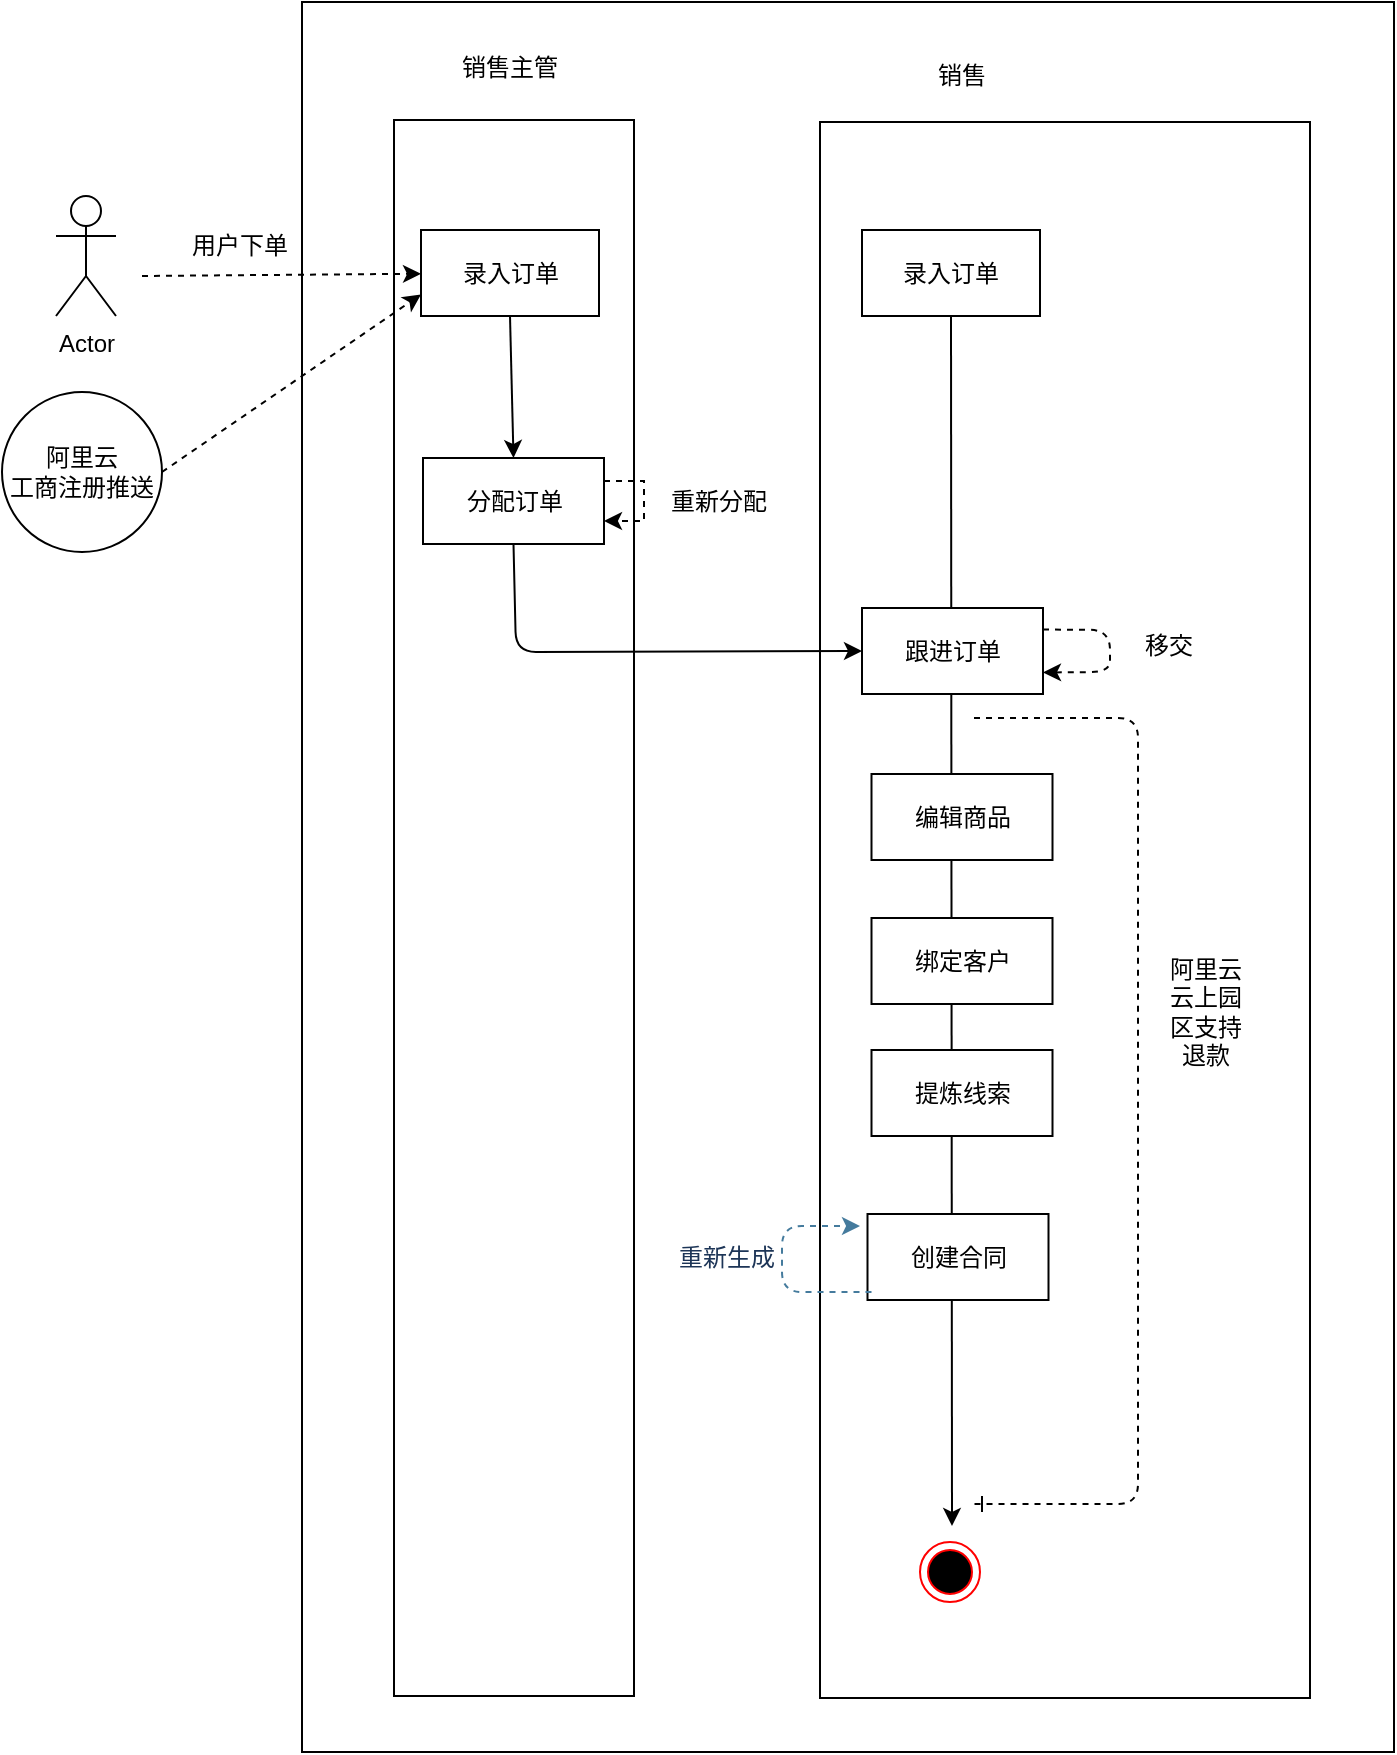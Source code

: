 <mxfile version="13.8.0" type="github">
  <diagram id="0kANJm1IUDnJ0ima7EeY" name="第 1 页">
    <mxGraphModel dx="1822" dy="1305" grid="0" gridSize="10" guides="1" tooltips="1" connect="1" arrows="1" fold="1" page="0" pageScale="1" pageWidth="827" pageHeight="1169" math="0" shadow="0">
      <root>
        <mxCell id="0" />
        <mxCell id="1" parent="0" />
        <mxCell id="hOs8OLgjV98b7IrEy1Tw-46" value="" style="rounded=0;whiteSpace=wrap;html=1;" vertex="1" parent="1">
          <mxGeometry y="-67" width="546" height="875" as="geometry" />
        </mxCell>
        <mxCell id="hOs8OLgjV98b7IrEy1Tw-2" value="" style="rounded=0;whiteSpace=wrap;html=1;" vertex="1" parent="1">
          <mxGeometry x="46" y="-8" width="120" height="788" as="geometry" />
        </mxCell>
        <mxCell id="hOs8OLgjV98b7IrEy1Tw-3" value="" style="rounded=0;whiteSpace=wrap;html=1;" vertex="1" parent="1">
          <mxGeometry x="259" y="-7" width="245" height="788" as="geometry" />
        </mxCell>
        <mxCell id="hOs8OLgjV98b7IrEy1Tw-4" value="销售主管" style="text;html=1;strokeColor=none;fillColor=none;align=center;verticalAlign=middle;whiteSpace=wrap;rounded=0;" vertex="1" parent="1">
          <mxGeometry x="69" y="-44" width="70" height="20" as="geometry" />
        </mxCell>
        <mxCell id="hOs8OLgjV98b7IrEy1Tw-5" value="销售" style="text;html=1;strokeColor=none;fillColor=none;align=center;verticalAlign=middle;whiteSpace=wrap;rounded=0;" vertex="1" parent="1">
          <mxGeometry x="310" y="-40" width="40" height="20" as="geometry" />
        </mxCell>
        <mxCell id="hOs8OLgjV98b7IrEy1Tw-6" value="录入订单" style="rounded=0;whiteSpace=wrap;html=1;" vertex="1" parent="1">
          <mxGeometry x="59.5" y="47" width="89" height="43" as="geometry" />
        </mxCell>
        <mxCell id="hOs8OLgjV98b7IrEy1Tw-7" value="分配订单" style="rounded=0;whiteSpace=wrap;html=1;" vertex="1" parent="1">
          <mxGeometry x="60.5" y="161" width="90.5" height="43" as="geometry" />
        </mxCell>
        <mxCell id="hOs8OLgjV98b7IrEy1Tw-8" style="edgeStyle=orthogonalEdgeStyle;rounded=0;orthogonalLoop=1;jettySize=auto;html=1;dashed=1;" edge="1" parent="1" source="hOs8OLgjV98b7IrEy1Tw-7" target="hOs8OLgjV98b7IrEy1Tw-7">
          <mxGeometry relative="1" as="geometry" />
        </mxCell>
        <mxCell id="hOs8OLgjV98b7IrEy1Tw-9" value="重新分配" style="text;html=1;strokeColor=none;fillColor=none;align=center;verticalAlign=middle;whiteSpace=wrap;rounded=0;" vertex="1" parent="1">
          <mxGeometry x="181" y="173" width="55" height="20" as="geometry" />
        </mxCell>
        <mxCell id="hOs8OLgjV98b7IrEy1Tw-10" value="录入订单" style="rounded=0;whiteSpace=wrap;html=1;" vertex="1" parent="1">
          <mxGeometry x="280" y="47" width="89" height="43" as="geometry" />
        </mxCell>
        <mxCell id="hOs8OLgjV98b7IrEy1Tw-16" value="" style="endArrow=classic;html=1;entryX=0;entryY=0.5;entryDx=0;entryDy=0;exitX=0.5;exitY=1;exitDx=0;exitDy=0;" edge="1" parent="1" source="hOs8OLgjV98b7IrEy1Tw-7" target="hOs8OLgjV98b7IrEy1Tw-14">
          <mxGeometry width="50" height="50" relative="1" as="geometry">
            <mxPoint x="221" y="296" as="sourcePoint" />
            <mxPoint x="271" y="246" as="targetPoint" />
            <Array as="points">
              <mxPoint x="107" y="258" />
            </Array>
          </mxGeometry>
        </mxCell>
        <mxCell id="hOs8OLgjV98b7IrEy1Tw-17" value="" style="endArrow=classic;html=1;exitX=0.5;exitY=1;exitDx=0;exitDy=0;entryX=0.5;entryY=0;entryDx=0;entryDy=0;" edge="1" parent="1" source="hOs8OLgjV98b7IrEy1Tw-6" target="hOs8OLgjV98b7IrEy1Tw-7">
          <mxGeometry width="50" height="50" relative="1" as="geometry">
            <mxPoint x="102" y="139" as="sourcePoint" />
            <mxPoint x="152" y="89" as="targetPoint" />
          </mxGeometry>
        </mxCell>
        <mxCell id="hOs8OLgjV98b7IrEy1Tw-24" value="" style="endArrow=classic;html=1;exitX=1;exitY=0.25;exitDx=0;exitDy=0;entryX=1;entryY=0.75;entryDx=0;entryDy=0;dashed=1;" edge="1" parent="1" source="hOs8OLgjV98b7IrEy1Tw-14" target="hOs8OLgjV98b7IrEy1Tw-14">
          <mxGeometry width="50" height="50" relative="1" as="geometry">
            <mxPoint x="383" y="284" as="sourcePoint" />
            <mxPoint x="433" y="234" as="targetPoint" />
            <Array as="points">
              <mxPoint x="404" y="247" />
              <mxPoint x="404" y="268" />
            </Array>
          </mxGeometry>
        </mxCell>
        <mxCell id="hOs8OLgjV98b7IrEy1Tw-25" value="移交" style="text;html=1;strokeColor=none;fillColor=none;align=center;verticalAlign=middle;whiteSpace=wrap;rounded=0;" vertex="1" parent="1">
          <mxGeometry x="406" y="245" width="55" height="20" as="geometry" />
        </mxCell>
        <mxCell id="hOs8OLgjV98b7IrEy1Tw-30" value="" style="endArrow=classic;html=1;exitX=0.5;exitY=1;exitDx=0;exitDy=0;" edge="1" parent="1" source="hOs8OLgjV98b7IrEy1Tw-10">
          <mxGeometry width="50" height="50" relative="1" as="geometry">
            <mxPoint x="329.573" y="90" as="sourcePoint" />
            <mxPoint x="325" y="695" as="targetPoint" />
          </mxGeometry>
        </mxCell>
        <mxCell id="hOs8OLgjV98b7IrEy1Tw-31" value="" style="ellipse;html=1;shape=endState;fillColor=#000000;strokeColor=#ff0000;" vertex="1" parent="1">
          <mxGeometry x="309" y="703" width="30" height="30" as="geometry" />
        </mxCell>
        <mxCell id="hOs8OLgjV98b7IrEy1Tw-32" value="Actor" style="shape=umlActor;verticalLabelPosition=bottom;verticalAlign=top;html=1;" vertex="1" parent="1">
          <mxGeometry x="-123" y="30" width="30" height="60" as="geometry" />
        </mxCell>
        <mxCell id="hOs8OLgjV98b7IrEy1Tw-38" value="" style="endArrow=classic;html=1;dashed=1;" edge="1" parent="1" target="hOs8OLgjV98b7IrEy1Tw-6">
          <mxGeometry width="50" height="50" relative="1" as="geometry">
            <mxPoint x="-80" y="70" as="sourcePoint" />
            <mxPoint x="-30" y="39" as="targetPoint" />
          </mxGeometry>
        </mxCell>
        <mxCell id="hOs8OLgjV98b7IrEy1Tw-39" value="用户下单" style="text;html=1;strokeColor=none;fillColor=none;align=center;verticalAlign=middle;whiteSpace=wrap;rounded=0;" vertex="1" parent="1">
          <mxGeometry x="-64" y="45" width="66" height="20" as="geometry" />
        </mxCell>
        <mxCell id="hOs8OLgjV98b7IrEy1Tw-40" value="阿里云&lt;br&gt;工商注册推送" style="ellipse;whiteSpace=wrap;html=1;aspect=fixed;" vertex="1" parent="1">
          <mxGeometry x="-150" y="128" width="80" height="80" as="geometry" />
        </mxCell>
        <mxCell id="hOs8OLgjV98b7IrEy1Tw-41" value="" style="endArrow=classic;html=1;dashed=1;exitX=1;exitY=0.5;exitDx=0;exitDy=0;entryX=0;entryY=0.75;entryDx=0;entryDy=0;" edge="1" parent="1" source="hOs8OLgjV98b7IrEy1Tw-40" target="hOs8OLgjV98b7IrEy1Tw-6">
          <mxGeometry width="50" height="50" relative="1" as="geometry">
            <mxPoint x="-70" y="80" as="sourcePoint" />
            <mxPoint x="69.5" y="78.863" as="targetPoint" />
          </mxGeometry>
        </mxCell>
        <mxCell id="hOs8OLgjV98b7IrEy1Tw-42" value="" style="endArrow=ERone;html=1;dashed=1;endFill=0;" edge="1" parent="1">
          <mxGeometry width="50" height="50" relative="1" as="geometry">
            <mxPoint x="336" y="291" as="sourcePoint" />
            <mxPoint x="336" y="684" as="targetPoint" />
            <Array as="points">
              <mxPoint x="418" y="291" />
              <mxPoint x="418" y="684" />
            </Array>
          </mxGeometry>
        </mxCell>
        <mxCell id="hOs8OLgjV98b7IrEy1Tw-43" value="阿里云云上园区支持退款" style="text;html=1;strokeColor=none;fillColor=none;align=center;verticalAlign=middle;whiteSpace=wrap;rounded=0;" vertex="1" parent="1">
          <mxGeometry x="432" y="428" width="40" height="20" as="geometry" />
        </mxCell>
        <mxCell id="hOs8OLgjV98b7IrEy1Tw-26" value="编辑商品" style="rounded=0;whiteSpace=wrap;html=1;" vertex="1" parent="1">
          <mxGeometry x="284.75" y="319" width="90.5" height="43" as="geometry" />
        </mxCell>
        <mxCell id="hOs8OLgjV98b7IrEy1Tw-27" value="绑定客户" style="rounded=0;whiteSpace=wrap;html=1;" vertex="1" parent="1">
          <mxGeometry x="284.75" y="391" width="90.5" height="43" as="geometry" />
        </mxCell>
        <mxCell id="hOs8OLgjV98b7IrEy1Tw-28" value="提炼线索" style="rounded=0;whiteSpace=wrap;html=1;" vertex="1" parent="1">
          <mxGeometry x="284.75" y="457" width="90.5" height="43" as="geometry" />
        </mxCell>
        <mxCell id="hOs8OLgjV98b7IrEy1Tw-29" value="创建合同" style="rounded=0;whiteSpace=wrap;html=1;" vertex="1" parent="1">
          <mxGeometry x="282.75" y="539" width="90.5" height="43" as="geometry" />
        </mxCell>
        <mxCell id="hOs8OLgjV98b7IrEy1Tw-14" value="跟进订单" style="rounded=0;whiteSpace=wrap;html=1;" vertex="1" parent="1">
          <mxGeometry x="280" y="236" width="90.5" height="43" as="geometry" />
        </mxCell>
        <mxCell id="hOs8OLgjV98b7IrEy1Tw-48" value="重新生成" style="text;html=1;strokeColor=none;fillColor=none;align=center;verticalAlign=middle;whiteSpace=wrap;rounded=0;sketch=0;fontColor=#1D3557;" vertex="1" parent="1">
          <mxGeometry x="186" y="550.5" width="53" height="20" as="geometry" />
        </mxCell>
        <mxCell id="hOs8OLgjV98b7IrEy1Tw-50" value="" style="endArrow=classic;html=1;strokeColor=#457B9D;fillColor=#A8DADC;fontColor=#1D3557;exitX=0;exitY=1;exitDx=0;exitDy=0;dashed=1;" edge="1" parent="1">
          <mxGeometry width="50" height="50" relative="1" as="geometry">
            <mxPoint x="284.75" y="578" as="sourcePoint" />
            <mxPoint x="279" y="545" as="targetPoint" />
            <Array as="points">
              <mxPoint x="240" y="578" />
              <mxPoint x="240" y="545" />
            </Array>
          </mxGeometry>
        </mxCell>
      </root>
    </mxGraphModel>
  </diagram>
</mxfile>

